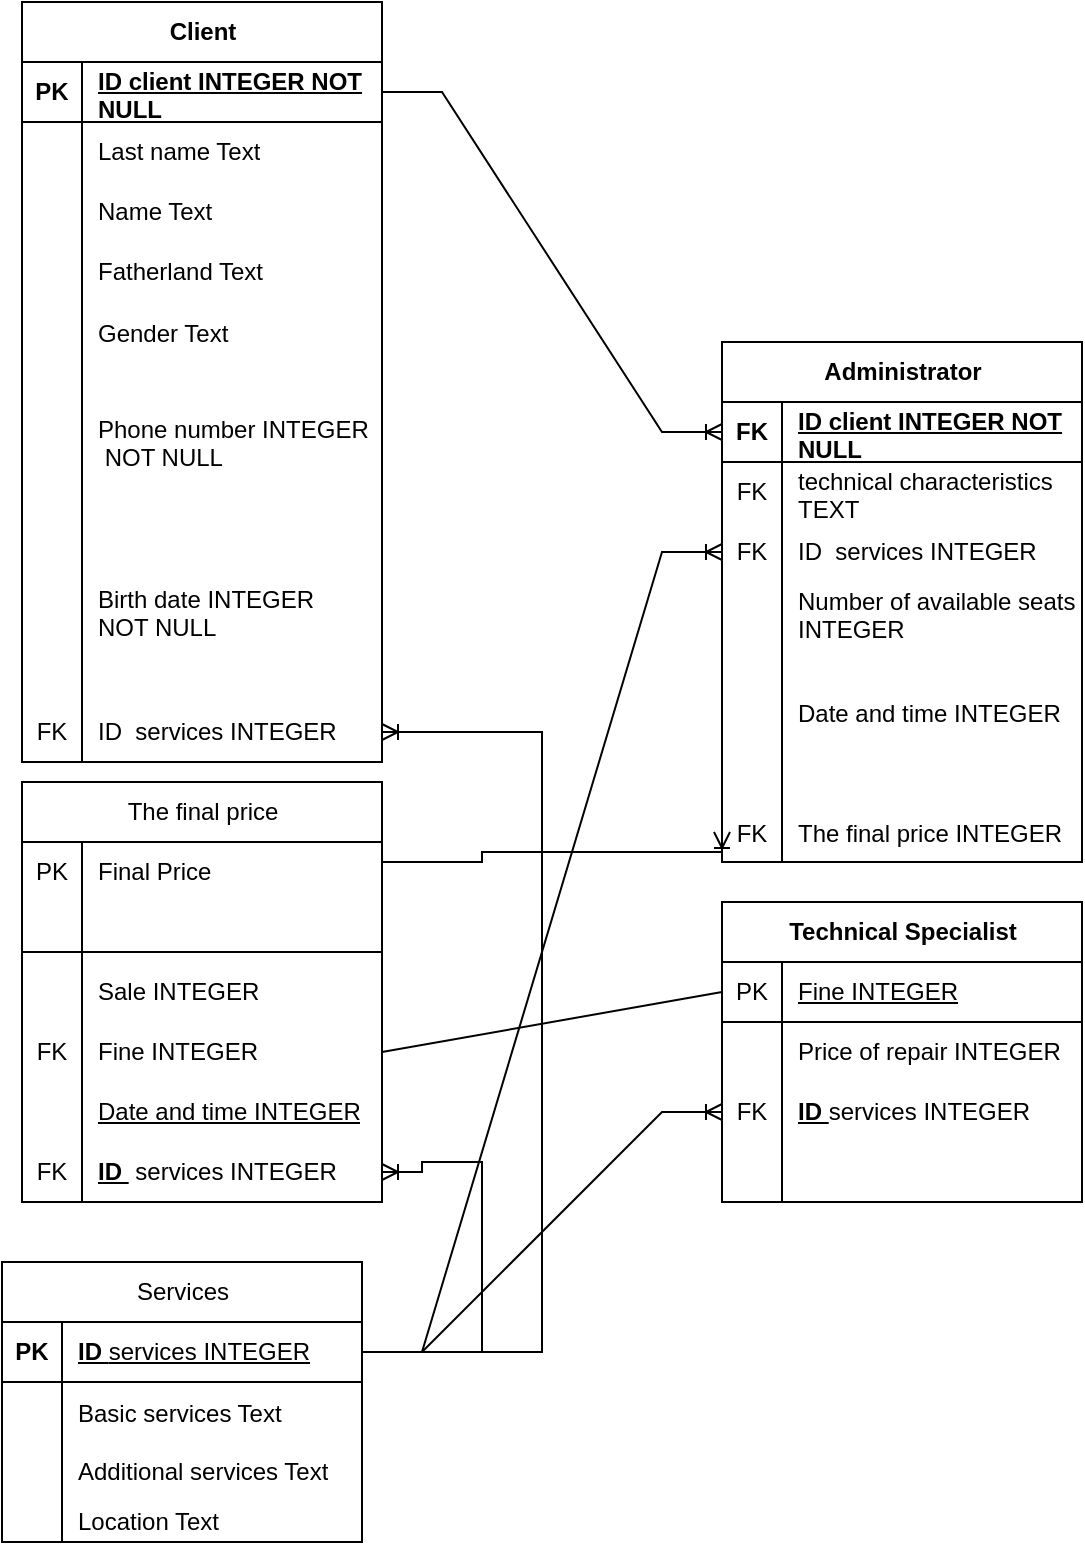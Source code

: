 <mxfile version="24.2.3" type="google">
  <diagram id="C5RBs43oDa-KdzZeNtuy" name="Page-1">
    <mxGraphModel grid="1" page="1" gridSize="10" guides="1" tooltips="1" connect="1" arrows="1" fold="1" pageScale="1" pageWidth="827" pageHeight="1169" math="0" shadow="0">
      <root>
        <mxCell id="WIyWlLk6GJQsqaUBKTNV-0" />
        <mxCell id="WIyWlLk6GJQsqaUBKTNV-1" parent="WIyWlLk6GJQsqaUBKTNV-0" />
        <mxCell id="Mse-F16JF1lKYA1qf_KM-20" value="Сlient" style="shape=table;startSize=30;container=1;collapsible=1;childLayout=tableLayout;fixedRows=1;rowLines=0;fontStyle=1;align=center;resizeLast=1;html=1;" vertex="1" parent="WIyWlLk6GJQsqaUBKTNV-1">
          <mxGeometry x="260" y="110" width="180" height="380" as="geometry" />
        </mxCell>
        <mxCell id="Mse-F16JF1lKYA1qf_KM-21" value="" style="shape=tableRow;horizontal=0;startSize=0;swimlaneHead=0;swimlaneBody=0;fillColor=none;collapsible=0;dropTarget=0;points=[[0,0.5],[1,0.5]];portConstraint=eastwest;top=0;left=0;right=0;bottom=1;" vertex="1" parent="Mse-F16JF1lKYA1qf_KM-20">
          <mxGeometry y="30" width="180" height="30" as="geometry" />
        </mxCell>
        <mxCell id="Mse-F16JF1lKYA1qf_KM-22" value="PK" style="shape=partialRectangle;connectable=0;fillColor=none;top=0;left=0;bottom=0;right=0;fontStyle=1;overflow=hidden;whiteSpace=wrap;html=1;" vertex="1" parent="Mse-F16JF1lKYA1qf_KM-21">
          <mxGeometry width="30" height="30" as="geometry">
            <mxRectangle width="30" height="30" as="alternateBounds" />
          </mxGeometry>
        </mxCell>
        <mxCell id="Mse-F16JF1lKYA1qf_KM-23" value="ID&amp;nbsp;client INTEGER NOT NULL" style="shape=partialRectangle;connectable=0;fillColor=none;top=0;left=0;bottom=0;right=0;align=left;spacingLeft=6;fontStyle=5;overflow=hidden;whiteSpace=wrap;html=1;" vertex="1" parent="Mse-F16JF1lKYA1qf_KM-21">
          <mxGeometry x="30" width="150" height="30" as="geometry">
            <mxRectangle width="150" height="30" as="alternateBounds" />
          </mxGeometry>
        </mxCell>
        <mxCell id="Mse-F16JF1lKYA1qf_KM-24" value="" style="shape=tableRow;horizontal=0;startSize=0;swimlaneHead=0;swimlaneBody=0;fillColor=none;collapsible=0;dropTarget=0;points=[[0,0.5],[1,0.5]];portConstraint=eastwest;top=0;left=0;right=0;bottom=0;" vertex="1" parent="Mse-F16JF1lKYA1qf_KM-20">
          <mxGeometry y="60" width="180" height="30" as="geometry" />
        </mxCell>
        <mxCell id="Mse-F16JF1lKYA1qf_KM-25" value="" style="shape=partialRectangle;connectable=0;fillColor=none;top=0;left=0;bottom=0;right=0;editable=1;overflow=hidden;whiteSpace=wrap;html=1;" vertex="1" parent="Mse-F16JF1lKYA1qf_KM-24">
          <mxGeometry width="30" height="30" as="geometry">
            <mxRectangle width="30" height="30" as="alternateBounds" />
          </mxGeometry>
        </mxCell>
        <mxCell id="Mse-F16JF1lKYA1qf_KM-26" value="Last name Text" style="shape=partialRectangle;connectable=0;fillColor=none;top=0;left=0;bottom=0;right=0;align=left;spacingLeft=6;overflow=hidden;whiteSpace=wrap;html=1;" vertex="1" parent="Mse-F16JF1lKYA1qf_KM-24">
          <mxGeometry x="30" width="150" height="30" as="geometry">
            <mxRectangle width="150" height="30" as="alternateBounds" />
          </mxGeometry>
        </mxCell>
        <mxCell id="Mse-F16JF1lKYA1qf_KM-27" value="" style="shape=tableRow;horizontal=0;startSize=0;swimlaneHead=0;swimlaneBody=0;fillColor=none;collapsible=0;dropTarget=0;points=[[0,0.5],[1,0.5]];portConstraint=eastwest;top=0;left=0;right=0;bottom=0;" vertex="1" parent="Mse-F16JF1lKYA1qf_KM-20">
          <mxGeometry y="90" width="180" height="30" as="geometry" />
        </mxCell>
        <mxCell id="Mse-F16JF1lKYA1qf_KM-28" value="" style="shape=partialRectangle;connectable=0;fillColor=none;top=0;left=0;bottom=0;right=0;editable=1;overflow=hidden;whiteSpace=wrap;html=1;" vertex="1" parent="Mse-F16JF1lKYA1qf_KM-27">
          <mxGeometry width="30" height="30" as="geometry">
            <mxRectangle width="30" height="30" as="alternateBounds" />
          </mxGeometry>
        </mxCell>
        <mxCell id="Mse-F16JF1lKYA1qf_KM-29" value="Name Text" style="shape=partialRectangle;connectable=0;fillColor=none;top=0;left=0;bottom=0;right=0;align=left;spacingLeft=6;overflow=hidden;whiteSpace=wrap;html=1;" vertex="1" parent="Mse-F16JF1lKYA1qf_KM-27">
          <mxGeometry x="30" width="150" height="30" as="geometry">
            <mxRectangle width="150" height="30" as="alternateBounds" />
          </mxGeometry>
        </mxCell>
        <mxCell id="Mse-F16JF1lKYA1qf_KM-30" value="" style="shape=tableRow;horizontal=0;startSize=0;swimlaneHead=0;swimlaneBody=0;fillColor=none;collapsible=0;dropTarget=0;points=[[0,0.5],[1,0.5]];portConstraint=eastwest;top=0;left=0;right=0;bottom=0;" vertex="1" parent="Mse-F16JF1lKYA1qf_KM-20">
          <mxGeometry y="120" width="180" height="30" as="geometry" />
        </mxCell>
        <mxCell id="Mse-F16JF1lKYA1qf_KM-31" value="" style="shape=partialRectangle;connectable=0;fillColor=none;top=0;left=0;bottom=0;right=0;editable=1;overflow=hidden;whiteSpace=wrap;html=1;" vertex="1" parent="Mse-F16JF1lKYA1qf_KM-30">
          <mxGeometry width="30" height="30" as="geometry">
            <mxRectangle width="30" height="30" as="alternateBounds" />
          </mxGeometry>
        </mxCell>
        <mxCell id="Mse-F16JF1lKYA1qf_KM-32" value="Fatherland Text" style="shape=partialRectangle;connectable=0;fillColor=none;top=0;left=0;bottom=0;right=0;align=left;spacingLeft=6;overflow=hidden;whiteSpace=wrap;html=1;" vertex="1" parent="Mse-F16JF1lKYA1qf_KM-30">
          <mxGeometry x="30" width="150" height="30" as="geometry">
            <mxRectangle width="150" height="30" as="alternateBounds" />
          </mxGeometry>
        </mxCell>
        <mxCell id="Mse-F16JF1lKYA1qf_KM-33" value="" style="shape=tableRow;horizontal=0;startSize=0;swimlaneHead=0;swimlaneBody=0;fillColor=none;collapsible=0;dropTarget=0;points=[[0,0.5],[1,0.5]];portConstraint=eastwest;top=0;left=0;right=0;bottom=0;" vertex="1" parent="Mse-F16JF1lKYA1qf_KM-20">
          <mxGeometry y="150" width="180" height="30" as="geometry" />
        </mxCell>
        <mxCell id="Mse-F16JF1lKYA1qf_KM-34" value="" style="shape=partialRectangle;connectable=0;fillColor=none;top=0;left=0;bottom=0;right=0;editable=1;overflow=hidden;" vertex="1" parent="Mse-F16JF1lKYA1qf_KM-33">
          <mxGeometry width="30" height="30" as="geometry">
            <mxRectangle width="30" height="30" as="alternateBounds" />
          </mxGeometry>
        </mxCell>
        <mxCell id="Mse-F16JF1lKYA1qf_KM-35" value="Gender Text" style="shape=partialRectangle;connectable=0;fillColor=none;top=0;left=0;bottom=0;right=0;align=left;spacingLeft=6;overflow=hidden;" vertex="1" parent="Mse-F16JF1lKYA1qf_KM-33">
          <mxGeometry x="30" width="150" height="30" as="geometry">
            <mxRectangle width="150" height="30" as="alternateBounds" />
          </mxGeometry>
        </mxCell>
        <mxCell id="Mse-F16JF1lKYA1qf_KM-36" value="" style="shape=tableRow;horizontal=0;startSize=0;swimlaneHead=0;swimlaneBody=0;fillColor=none;collapsible=0;dropTarget=0;points=[[0,0.5],[1,0.5]];portConstraint=eastwest;top=0;left=0;right=0;bottom=0;" vertex="1" parent="Mse-F16JF1lKYA1qf_KM-20">
          <mxGeometry y="180" width="180" height="80" as="geometry" />
        </mxCell>
        <mxCell id="Mse-F16JF1lKYA1qf_KM-37" value="" style="shape=partialRectangle;connectable=0;fillColor=none;top=0;left=0;bottom=0;right=0;editable=1;overflow=hidden;" vertex="1" parent="Mse-F16JF1lKYA1qf_KM-36">
          <mxGeometry width="30" height="80" as="geometry">
            <mxRectangle width="30" height="80" as="alternateBounds" />
          </mxGeometry>
        </mxCell>
        <mxCell id="Mse-F16JF1lKYA1qf_KM-38" value="Phone number INTEGER&#xa; NOT NULL" style="shape=partialRectangle;connectable=0;fillColor=none;top=0;left=0;bottom=0;right=0;align=left;spacingLeft=6;overflow=hidden;" vertex="1" parent="Mse-F16JF1lKYA1qf_KM-36">
          <mxGeometry x="30" width="150" height="80" as="geometry">
            <mxRectangle width="150" height="80" as="alternateBounds" />
          </mxGeometry>
        </mxCell>
        <mxCell id="Mse-F16JF1lKYA1qf_KM-39" value="" style="shape=tableRow;horizontal=0;startSize=0;swimlaneHead=0;swimlaneBody=0;fillColor=none;collapsible=0;dropTarget=0;points=[[0,0.5],[1,0.5]];portConstraint=eastwest;top=0;left=0;right=0;bottom=0;" vertex="1" parent="Mse-F16JF1lKYA1qf_KM-20">
          <mxGeometry y="260" width="180" height="90" as="geometry" />
        </mxCell>
        <mxCell id="Mse-F16JF1lKYA1qf_KM-40" value="" style="shape=partialRectangle;connectable=0;fillColor=none;top=0;left=0;bottom=0;right=0;editable=1;overflow=hidden;" vertex="1" parent="Mse-F16JF1lKYA1qf_KM-39">
          <mxGeometry width="30" height="90" as="geometry">
            <mxRectangle width="30" height="90" as="alternateBounds" />
          </mxGeometry>
        </mxCell>
        <mxCell id="Mse-F16JF1lKYA1qf_KM-41" value="Birth date INTEGER &#xa;NOT NULL" style="shape=partialRectangle;connectable=0;fillColor=none;top=0;left=0;bottom=0;right=0;align=left;spacingLeft=6;overflow=hidden;" vertex="1" parent="Mse-F16JF1lKYA1qf_KM-39">
          <mxGeometry x="30" width="150" height="90" as="geometry">
            <mxRectangle width="150" height="90" as="alternateBounds" />
          </mxGeometry>
        </mxCell>
        <mxCell id="Mse-F16JF1lKYA1qf_KM-112" value="" style="shape=tableRow;horizontal=0;startSize=0;swimlaneHead=0;swimlaneBody=0;fillColor=none;collapsible=0;dropTarget=0;points=[[0,0.5],[1,0.5]];portConstraint=eastwest;top=0;left=0;right=0;bottom=0;" vertex="1" parent="Mse-F16JF1lKYA1qf_KM-20">
          <mxGeometry y="350" width="180" height="30" as="geometry" />
        </mxCell>
        <mxCell id="Mse-F16JF1lKYA1qf_KM-113" value="FK" style="shape=partialRectangle;connectable=0;fillColor=none;top=0;left=0;bottom=0;right=0;fontStyle=0;overflow=hidden;whiteSpace=wrap;html=1;" vertex="1" parent="Mse-F16JF1lKYA1qf_KM-112">
          <mxGeometry width="30" height="30" as="geometry">
            <mxRectangle width="30" height="30" as="alternateBounds" />
          </mxGeometry>
        </mxCell>
        <mxCell id="Mse-F16JF1lKYA1qf_KM-114" value="ID&amp;nbsp; services INTEGER" style="shape=partialRectangle;connectable=0;fillColor=none;top=0;left=0;bottom=0;right=0;align=left;spacingLeft=6;fontStyle=0;overflow=hidden;whiteSpace=wrap;html=1;" vertex="1" parent="Mse-F16JF1lKYA1qf_KM-112">
          <mxGeometry x="30" width="150" height="30" as="geometry">
            <mxRectangle width="150" height="30" as="alternateBounds" />
          </mxGeometry>
        </mxCell>
        <mxCell id="Mse-F16JF1lKYA1qf_KM-42" value="Administrator" style="shape=table;startSize=30;container=1;collapsible=1;childLayout=tableLayout;fixedRows=1;rowLines=0;fontStyle=1;align=center;resizeLast=1;html=1;" vertex="1" parent="WIyWlLk6GJQsqaUBKTNV-1">
          <mxGeometry x="610" y="280" width="180" height="260" as="geometry" />
        </mxCell>
        <mxCell id="Mse-F16JF1lKYA1qf_KM-43" value="" style="shape=tableRow;horizontal=0;startSize=0;swimlaneHead=0;swimlaneBody=0;fillColor=none;collapsible=0;dropTarget=0;points=[[0,0.5],[1,0.5]];portConstraint=eastwest;top=0;left=0;right=0;bottom=1;" vertex="1" parent="Mse-F16JF1lKYA1qf_KM-42">
          <mxGeometry y="30" width="180" height="30" as="geometry" />
        </mxCell>
        <mxCell id="Mse-F16JF1lKYA1qf_KM-44" value="FK" style="shape=partialRectangle;connectable=0;fillColor=none;top=0;left=0;bottom=0;right=0;fontStyle=1;overflow=hidden;whiteSpace=wrap;html=1;" vertex="1" parent="Mse-F16JF1lKYA1qf_KM-43">
          <mxGeometry width="30" height="30" as="geometry">
            <mxRectangle width="30" height="30" as="alternateBounds" />
          </mxGeometry>
        </mxCell>
        <mxCell id="Mse-F16JF1lKYA1qf_KM-45" value="ID&amp;nbsp;client INTEGER NOT NULL" style="shape=partialRectangle;connectable=0;fillColor=none;top=0;left=0;bottom=0;right=0;align=left;spacingLeft=6;fontStyle=5;overflow=hidden;whiteSpace=wrap;html=1;" vertex="1" parent="Mse-F16JF1lKYA1qf_KM-43">
          <mxGeometry x="30" width="150" height="30" as="geometry">
            <mxRectangle width="150" height="30" as="alternateBounds" />
          </mxGeometry>
        </mxCell>
        <mxCell id="Mse-F16JF1lKYA1qf_KM-46" value="" style="shape=tableRow;horizontal=0;startSize=0;swimlaneHead=0;swimlaneBody=0;fillColor=none;collapsible=0;dropTarget=0;points=[[0,0.5],[1,0.5]];portConstraint=eastwest;top=0;left=0;right=0;bottom=0;" vertex="1" parent="Mse-F16JF1lKYA1qf_KM-42">
          <mxGeometry y="60" width="180" height="30" as="geometry" />
        </mxCell>
        <mxCell id="Mse-F16JF1lKYA1qf_KM-47" value="FK" style="shape=partialRectangle;connectable=0;fillColor=none;top=0;left=0;bottom=0;right=0;editable=1;overflow=hidden;whiteSpace=wrap;html=1;" vertex="1" parent="Mse-F16JF1lKYA1qf_KM-46">
          <mxGeometry width="30" height="30" as="geometry">
            <mxRectangle width="30" height="30" as="alternateBounds" />
          </mxGeometry>
        </mxCell>
        <mxCell id="Mse-F16JF1lKYA1qf_KM-48" value="technical characteristics TEXT" style="shape=partialRectangle;connectable=0;fillColor=none;top=0;left=0;bottom=0;right=0;align=left;spacingLeft=6;overflow=hidden;whiteSpace=wrap;html=1;" vertex="1" parent="Mse-F16JF1lKYA1qf_KM-46">
          <mxGeometry x="30" width="150" height="30" as="geometry">
            <mxRectangle width="150" height="30" as="alternateBounds" />
          </mxGeometry>
        </mxCell>
        <mxCell id="Mse-F16JF1lKYA1qf_KM-49" value="" style="shape=tableRow;horizontal=0;startSize=0;swimlaneHead=0;swimlaneBody=0;fillColor=none;collapsible=0;dropTarget=0;points=[[0,0.5],[1,0.5]];portConstraint=eastwest;top=0;left=0;right=0;bottom=0;" vertex="1" parent="Mse-F16JF1lKYA1qf_KM-42">
          <mxGeometry y="90" width="180" height="30" as="geometry" />
        </mxCell>
        <mxCell id="Mse-F16JF1lKYA1qf_KM-50" value="FK" style="shape=partialRectangle;connectable=0;fillColor=none;top=0;left=0;bottom=0;right=0;editable=1;overflow=hidden;whiteSpace=wrap;html=1;" vertex="1" parent="Mse-F16JF1lKYA1qf_KM-49">
          <mxGeometry width="30" height="30" as="geometry">
            <mxRectangle width="30" height="30" as="alternateBounds" />
          </mxGeometry>
        </mxCell>
        <mxCell id="Mse-F16JF1lKYA1qf_KM-51" value="ID&amp;nbsp; services INTEGER" style="shape=partialRectangle;connectable=0;fillColor=none;top=0;left=0;bottom=0;right=0;align=left;spacingLeft=6;overflow=hidden;whiteSpace=wrap;html=1;" vertex="1" parent="Mse-F16JF1lKYA1qf_KM-49">
          <mxGeometry x="30" width="150" height="30" as="geometry">
            <mxRectangle width="150" height="30" as="alternateBounds" />
          </mxGeometry>
        </mxCell>
        <mxCell id="Mse-F16JF1lKYA1qf_KM-52" value="" style="shape=tableRow;horizontal=0;startSize=0;swimlaneHead=0;swimlaneBody=0;fillColor=none;collapsible=0;dropTarget=0;points=[[0,0.5],[1,0.5]];portConstraint=eastwest;top=0;left=0;right=0;bottom=0;" vertex="1" parent="Mse-F16JF1lKYA1qf_KM-42">
          <mxGeometry y="120" width="180" height="30" as="geometry" />
        </mxCell>
        <mxCell id="Mse-F16JF1lKYA1qf_KM-53" value="" style="shape=partialRectangle;connectable=0;fillColor=none;top=0;left=0;bottom=0;right=0;editable=1;overflow=hidden;whiteSpace=wrap;html=1;" vertex="1" parent="Mse-F16JF1lKYA1qf_KM-52">
          <mxGeometry width="30" height="30" as="geometry">
            <mxRectangle width="30" height="30" as="alternateBounds" />
          </mxGeometry>
        </mxCell>
        <mxCell id="Mse-F16JF1lKYA1qf_KM-54" value="Number of available seats INTEGER" style="shape=partialRectangle;connectable=0;fillColor=none;top=0;left=0;bottom=0;right=0;align=left;spacingLeft=6;overflow=hidden;whiteSpace=wrap;html=1;" vertex="1" parent="Mse-F16JF1lKYA1qf_KM-52">
          <mxGeometry x="30" width="150" height="30" as="geometry">
            <mxRectangle width="150" height="30" as="alternateBounds" />
          </mxGeometry>
        </mxCell>
        <mxCell id="Mse-F16JF1lKYA1qf_KM-109" value="" style="shape=tableRow;horizontal=0;startSize=0;swimlaneHead=0;swimlaneBody=0;fillColor=none;collapsible=0;dropTarget=0;points=[[0,0.5],[1,0.5]];portConstraint=eastwest;top=0;left=0;right=0;bottom=0;" vertex="1" parent="Mse-F16JF1lKYA1qf_KM-42">
          <mxGeometry y="150" width="180" height="20" as="geometry" />
        </mxCell>
        <mxCell id="Mse-F16JF1lKYA1qf_KM-110" value="" style="shape=partialRectangle;connectable=0;fillColor=none;top=0;left=0;bottom=0;right=0;editable=1;overflow=hidden;" vertex="1" parent="Mse-F16JF1lKYA1qf_KM-109">
          <mxGeometry width="30" height="20" as="geometry">
            <mxRectangle width="30" height="20" as="alternateBounds" />
          </mxGeometry>
        </mxCell>
        <mxCell id="Mse-F16JF1lKYA1qf_KM-111" value="" style="shape=partialRectangle;connectable=0;fillColor=none;top=0;left=0;bottom=0;right=0;align=left;spacingLeft=6;overflow=hidden;" vertex="1" parent="Mse-F16JF1lKYA1qf_KM-109">
          <mxGeometry x="30" width="150" height="20" as="geometry">
            <mxRectangle width="150" height="20" as="alternateBounds" />
          </mxGeometry>
        </mxCell>
        <mxCell id="Mse-F16JF1lKYA1qf_KM-56" value="" style="shape=tableRow;horizontal=0;startSize=0;swimlaneHead=0;swimlaneBody=0;fillColor=none;collapsible=0;dropTarget=0;points=[[0,0.5],[1,0.5]];portConstraint=eastwest;top=0;left=0;right=0;bottom=0;" vertex="1" parent="Mse-F16JF1lKYA1qf_KM-42">
          <mxGeometry y="170" width="180" height="30" as="geometry" />
        </mxCell>
        <mxCell id="Mse-F16JF1lKYA1qf_KM-57" value="" style="shape=partialRectangle;connectable=0;fillColor=none;top=0;left=0;bottom=0;right=0;editable=1;overflow=hidden;" vertex="1" parent="Mse-F16JF1lKYA1qf_KM-56">
          <mxGeometry width="30" height="30" as="geometry">
            <mxRectangle width="30" height="30" as="alternateBounds" />
          </mxGeometry>
        </mxCell>
        <mxCell id="Mse-F16JF1lKYA1qf_KM-58" value="Date and time INTEGER" style="shape=partialRectangle;connectable=0;fillColor=none;top=0;left=0;bottom=0;right=0;align=left;spacingLeft=6;overflow=hidden;" vertex="1" parent="Mse-F16JF1lKYA1qf_KM-56">
          <mxGeometry x="30" width="150" height="30" as="geometry">
            <mxRectangle width="150" height="30" as="alternateBounds" />
          </mxGeometry>
        </mxCell>
        <mxCell id="Mse-F16JF1lKYA1qf_KM-115" value="" style="shape=tableRow;horizontal=0;startSize=0;swimlaneHead=0;swimlaneBody=0;fillColor=none;collapsible=0;dropTarget=0;points=[[0,0.5],[1,0.5]];portConstraint=eastwest;top=0;left=0;right=0;bottom=0;" vertex="1" parent="Mse-F16JF1lKYA1qf_KM-42">
          <mxGeometry y="200" width="180" height="30" as="geometry" />
        </mxCell>
        <mxCell id="Mse-F16JF1lKYA1qf_KM-116" value="" style="shape=partialRectangle;connectable=0;fillColor=none;top=0;left=0;bottom=0;right=0;fontStyle=0;overflow=hidden;whiteSpace=wrap;html=1;" vertex="1" parent="Mse-F16JF1lKYA1qf_KM-115">
          <mxGeometry width="30" height="30" as="geometry">
            <mxRectangle width="30" height="30" as="alternateBounds" />
          </mxGeometry>
        </mxCell>
        <mxCell id="Mse-F16JF1lKYA1qf_KM-117" value="" style="shape=partialRectangle;connectable=0;fillColor=none;top=0;left=0;bottom=0;right=0;align=left;spacingLeft=6;fontStyle=0;overflow=hidden;whiteSpace=wrap;html=1;" vertex="1" parent="Mse-F16JF1lKYA1qf_KM-115">
          <mxGeometry x="30" width="150" height="30" as="geometry">
            <mxRectangle width="150" height="30" as="alternateBounds" />
          </mxGeometry>
        </mxCell>
        <mxCell id="Mse-F16JF1lKYA1qf_KM-59" value="" style="shape=tableRow;horizontal=0;startSize=0;swimlaneHead=0;swimlaneBody=0;fillColor=none;collapsible=0;dropTarget=0;points=[[0,0.5],[1,0.5]];portConstraint=eastwest;top=0;left=0;right=0;bottom=0;" vertex="1" parent="Mse-F16JF1lKYA1qf_KM-42">
          <mxGeometry y="230" width="180" height="30" as="geometry" />
        </mxCell>
        <mxCell id="Mse-F16JF1lKYA1qf_KM-60" value="FK" style="shape=partialRectangle;connectable=0;fillColor=none;top=0;left=0;bottom=0;right=0;editable=1;overflow=hidden;" vertex="1" parent="Mse-F16JF1lKYA1qf_KM-59">
          <mxGeometry width="30" height="30" as="geometry">
            <mxRectangle width="30" height="30" as="alternateBounds" />
          </mxGeometry>
        </mxCell>
        <mxCell id="Mse-F16JF1lKYA1qf_KM-61" value="The final price INTEGER" style="shape=partialRectangle;connectable=0;fillColor=none;top=0;left=0;bottom=0;right=0;align=left;spacingLeft=6;overflow=hidden;" vertex="1" parent="Mse-F16JF1lKYA1qf_KM-59">
          <mxGeometry x="30" width="150" height="30" as="geometry">
            <mxRectangle width="150" height="30" as="alternateBounds" />
          </mxGeometry>
        </mxCell>
        <mxCell id="Mse-F16JF1lKYA1qf_KM-62" value="&lt;span style=&quot;font-weight: 400; text-align: left;&quot;&gt;The final price&lt;/span&gt;" style="shape=table;startSize=30;container=1;collapsible=1;childLayout=tableLayout;fixedRows=1;rowLines=0;fontStyle=1;align=center;resizeLast=1;html=1;" vertex="1" parent="WIyWlLk6GJQsqaUBKTNV-1">
          <mxGeometry x="260" y="500" width="180" height="210" as="geometry" />
        </mxCell>
        <mxCell id="Mse-F16JF1lKYA1qf_KM-132" value="" style="shape=tableRow;horizontal=0;startSize=0;swimlaneHead=0;swimlaneBody=0;fillColor=none;collapsible=0;dropTarget=0;points=[[0,0.5],[1,0.5]];portConstraint=eastwest;top=0;left=0;right=0;bottom=0;" vertex="1" parent="Mse-F16JF1lKYA1qf_KM-62">
          <mxGeometry y="30" width="180" height="30" as="geometry" />
        </mxCell>
        <mxCell id="Mse-F16JF1lKYA1qf_KM-133" value="PK" style="shape=partialRectangle;connectable=0;fillColor=none;top=0;left=0;bottom=0;right=0;fontStyle=0;overflow=hidden;whiteSpace=wrap;html=1;" vertex="1" parent="Mse-F16JF1lKYA1qf_KM-132">
          <mxGeometry width="30" height="30" as="geometry">
            <mxRectangle width="30" height="30" as="alternateBounds" />
          </mxGeometry>
        </mxCell>
        <mxCell id="Mse-F16JF1lKYA1qf_KM-134" value="Final Price" style="shape=partialRectangle;connectable=0;fillColor=none;top=0;left=0;bottom=0;right=0;align=left;spacingLeft=6;fontStyle=0;overflow=hidden;whiteSpace=wrap;html=1;" vertex="1" parent="Mse-F16JF1lKYA1qf_KM-132">
          <mxGeometry x="30" width="150" height="30" as="geometry">
            <mxRectangle width="150" height="30" as="alternateBounds" />
          </mxGeometry>
        </mxCell>
        <mxCell id="Mse-F16JF1lKYA1qf_KM-120" value="" style="shape=tableRow;horizontal=0;startSize=0;swimlaneHead=0;swimlaneBody=0;fillColor=none;collapsible=0;dropTarget=0;points=[[0,0.5],[1,0.5]];portConstraint=eastwest;top=0;left=0;right=0;bottom=0;" vertex="1" parent="Mse-F16JF1lKYA1qf_KM-62">
          <mxGeometry y="60" width="180" height="30" as="geometry" />
        </mxCell>
        <mxCell id="Mse-F16JF1lKYA1qf_KM-121" value="" style="shape=partialRectangle;connectable=0;fillColor=none;top=0;left=0;bottom=0;right=0;fontStyle=0;overflow=hidden;whiteSpace=wrap;html=1;" vertex="1" parent="Mse-F16JF1lKYA1qf_KM-120">
          <mxGeometry width="30" height="30" as="geometry">
            <mxRectangle width="30" height="30" as="alternateBounds" />
          </mxGeometry>
        </mxCell>
        <mxCell id="Mse-F16JF1lKYA1qf_KM-122" value="" style="shape=partialRectangle;connectable=0;fillColor=none;top=0;left=0;bottom=0;right=0;align=left;spacingLeft=6;fontStyle=0;overflow=hidden;whiteSpace=wrap;html=1;" vertex="1" parent="Mse-F16JF1lKYA1qf_KM-120">
          <mxGeometry x="30" width="150" height="30" as="geometry">
            <mxRectangle width="150" height="30" as="alternateBounds" />
          </mxGeometry>
        </mxCell>
        <mxCell id="Mse-F16JF1lKYA1qf_KM-66" value="" style="shape=tableRow;horizontal=0;startSize=0;swimlaneHead=0;swimlaneBody=0;fillColor=none;collapsible=0;dropTarget=0;points=[[0,0.5],[1,0.5]];portConstraint=eastwest;top=0;left=0;right=0;bottom=0;" vertex="1" parent="Mse-F16JF1lKYA1qf_KM-62">
          <mxGeometry y="90" width="180" height="30" as="geometry" />
        </mxCell>
        <mxCell id="Mse-F16JF1lKYA1qf_KM-67" value="" style="shape=partialRectangle;connectable=0;fillColor=none;top=0;left=0;bottom=0;right=0;editable=1;overflow=hidden;whiteSpace=wrap;html=1;" vertex="1" parent="Mse-F16JF1lKYA1qf_KM-66">
          <mxGeometry width="30" height="30" as="geometry">
            <mxRectangle width="30" height="30" as="alternateBounds" />
          </mxGeometry>
        </mxCell>
        <mxCell id="Mse-F16JF1lKYA1qf_KM-68" value="Sale INTEGER" style="shape=partialRectangle;connectable=0;fillColor=none;top=0;left=0;bottom=0;right=0;align=left;spacingLeft=6;overflow=hidden;whiteSpace=wrap;html=1;" vertex="1" parent="Mse-F16JF1lKYA1qf_KM-66">
          <mxGeometry x="30" width="150" height="30" as="geometry">
            <mxRectangle width="150" height="30" as="alternateBounds" />
          </mxGeometry>
        </mxCell>
        <mxCell id="Mse-F16JF1lKYA1qf_KM-69" value="" style="shape=tableRow;horizontal=0;startSize=0;swimlaneHead=0;swimlaneBody=0;fillColor=none;collapsible=0;dropTarget=0;points=[[0,0.5],[1,0.5]];portConstraint=eastwest;top=0;left=0;right=0;bottom=0;" vertex="1" parent="Mse-F16JF1lKYA1qf_KM-62">
          <mxGeometry y="120" width="180" height="30" as="geometry" />
        </mxCell>
        <mxCell id="Mse-F16JF1lKYA1qf_KM-70" value="FK" style="shape=partialRectangle;connectable=0;fillColor=none;top=0;left=0;bottom=0;right=0;editable=1;overflow=hidden;whiteSpace=wrap;html=1;" vertex="1" parent="Mse-F16JF1lKYA1qf_KM-69">
          <mxGeometry width="30" height="30" as="geometry">
            <mxRectangle width="30" height="30" as="alternateBounds" />
          </mxGeometry>
        </mxCell>
        <mxCell id="Mse-F16JF1lKYA1qf_KM-71" value="Fine INTEGER" style="shape=partialRectangle;connectable=0;fillColor=none;top=0;left=0;bottom=0;right=0;align=left;spacingLeft=6;overflow=hidden;whiteSpace=wrap;html=1;" vertex="1" parent="Mse-F16JF1lKYA1qf_KM-69">
          <mxGeometry x="30" width="150" height="30" as="geometry">
            <mxRectangle width="150" height="30" as="alternateBounds" />
          </mxGeometry>
        </mxCell>
        <mxCell id="Mse-F16JF1lKYA1qf_KM-72" value="" style="shape=tableRow;horizontal=0;startSize=0;swimlaneHead=0;swimlaneBody=0;fillColor=none;collapsible=0;dropTarget=0;points=[[0,0.5],[1,0.5]];portConstraint=eastwest;top=0;left=0;right=0;bottom=0;" vertex="1" parent="Mse-F16JF1lKYA1qf_KM-62">
          <mxGeometry y="150" width="180" height="30" as="geometry" />
        </mxCell>
        <mxCell id="Mse-F16JF1lKYA1qf_KM-73" value="" style="shape=partialRectangle;connectable=0;fillColor=none;top=0;left=0;bottom=0;right=0;editable=1;overflow=hidden;whiteSpace=wrap;html=1;" vertex="1" parent="Mse-F16JF1lKYA1qf_KM-72">
          <mxGeometry width="30" height="30" as="geometry">
            <mxRectangle width="30" height="30" as="alternateBounds" />
          </mxGeometry>
        </mxCell>
        <mxCell id="Mse-F16JF1lKYA1qf_KM-74" value="&lt;span style=&quot;text-wrap: nowrap; text-decoration-line: underline;&quot;&gt;Date and time INTEGER&lt;/span&gt;" style="shape=partialRectangle;connectable=0;fillColor=none;top=0;left=0;bottom=0;right=0;align=left;spacingLeft=6;overflow=hidden;whiteSpace=wrap;html=1;" vertex="1" parent="Mse-F16JF1lKYA1qf_KM-72">
          <mxGeometry x="30" width="150" height="30" as="geometry">
            <mxRectangle width="150" height="30" as="alternateBounds" />
          </mxGeometry>
        </mxCell>
        <mxCell id="RGal8Q7hF6_FXWq4hXMz-5" value="" style="shape=tableRow;horizontal=0;startSize=0;swimlaneHead=0;swimlaneBody=0;fillColor=none;collapsible=0;dropTarget=0;points=[[0,0.5],[1,0.5]];portConstraint=eastwest;top=0;left=0;right=0;bottom=0;" vertex="1" parent="Mse-F16JF1lKYA1qf_KM-62">
          <mxGeometry y="180" width="180" height="30" as="geometry" />
        </mxCell>
        <mxCell id="RGal8Q7hF6_FXWq4hXMz-6" value="FK" style="shape=partialRectangle;connectable=0;fillColor=none;top=0;left=0;bottom=0;right=0;fontStyle=0;overflow=hidden;whiteSpace=wrap;html=1;" vertex="1" parent="RGal8Q7hF6_FXWq4hXMz-5">
          <mxGeometry width="30" height="30" as="geometry">
            <mxRectangle width="30" height="30" as="alternateBounds" />
          </mxGeometry>
        </mxCell>
        <mxCell id="RGal8Q7hF6_FXWq4hXMz-7" value="&lt;span style=&quot;text-decoration-line: underline; font-weight: 700;&quot;&gt;ID&amp;nbsp;&lt;/span&gt;&amp;nbsp;services&amp;nbsp;INTEGER" style="shape=partialRectangle;connectable=0;fillColor=none;top=0;left=0;bottom=0;right=0;align=left;spacingLeft=6;fontStyle=0;overflow=hidden;whiteSpace=wrap;html=1;" vertex="1" parent="RGal8Q7hF6_FXWq4hXMz-5">
          <mxGeometry x="30" width="150" height="30" as="geometry">
            <mxRectangle width="150" height="30" as="alternateBounds" />
          </mxGeometry>
        </mxCell>
        <mxCell id="Mse-F16JF1lKYA1qf_KM-88" value="Technical Specialist" style="shape=table;startSize=30;container=1;collapsible=1;childLayout=tableLayout;fixedRows=1;rowLines=0;fontStyle=1;align=center;resizeLast=1;html=1;" vertex="1" parent="WIyWlLk6GJQsqaUBKTNV-1">
          <mxGeometry x="610" y="560" width="180" height="150" as="geometry" />
        </mxCell>
        <mxCell id="Mse-F16JF1lKYA1qf_KM-89" value="" style="shape=tableRow;horizontal=0;startSize=0;swimlaneHead=0;swimlaneBody=0;fillColor=none;collapsible=0;dropTarget=0;points=[[0,0.5],[1,0.5]];portConstraint=eastwest;top=0;left=0;right=0;bottom=1;" vertex="1" parent="Mse-F16JF1lKYA1qf_KM-88">
          <mxGeometry y="30" width="180" height="30" as="geometry" />
        </mxCell>
        <mxCell id="Mse-F16JF1lKYA1qf_KM-90" value="&lt;span style=&quot;font-weight: 400;&quot;&gt;PK&lt;/span&gt;" style="shape=partialRectangle;connectable=0;fillColor=none;top=0;left=0;bottom=0;right=0;fontStyle=1;overflow=hidden;whiteSpace=wrap;html=1;" vertex="1" parent="Mse-F16JF1lKYA1qf_KM-89">
          <mxGeometry width="30" height="30" as="geometry">
            <mxRectangle width="30" height="30" as="alternateBounds" />
          </mxGeometry>
        </mxCell>
        <mxCell id="Mse-F16JF1lKYA1qf_KM-91" value="&lt;span style=&quot;font-weight: 400;&quot;&gt;Fine INTEGER&lt;/span&gt;" style="shape=partialRectangle;connectable=0;fillColor=none;top=0;left=0;bottom=0;right=0;align=left;spacingLeft=6;fontStyle=5;overflow=hidden;whiteSpace=wrap;html=1;" vertex="1" parent="Mse-F16JF1lKYA1qf_KM-89">
          <mxGeometry x="30" width="150" height="30" as="geometry">
            <mxRectangle width="150" height="30" as="alternateBounds" />
          </mxGeometry>
        </mxCell>
        <mxCell id="Mse-F16JF1lKYA1qf_KM-92" value="" style="shape=tableRow;horizontal=0;startSize=0;swimlaneHead=0;swimlaneBody=0;fillColor=none;collapsible=0;dropTarget=0;points=[[0,0.5],[1,0.5]];portConstraint=eastwest;top=0;left=0;right=0;bottom=0;" vertex="1" parent="Mse-F16JF1lKYA1qf_KM-88">
          <mxGeometry y="60" width="180" height="30" as="geometry" />
        </mxCell>
        <mxCell id="Mse-F16JF1lKYA1qf_KM-93" value="" style="shape=partialRectangle;connectable=0;fillColor=none;top=0;left=0;bottom=0;right=0;editable=1;overflow=hidden;whiteSpace=wrap;html=1;" vertex="1" parent="Mse-F16JF1lKYA1qf_KM-92">
          <mxGeometry width="30" height="30" as="geometry">
            <mxRectangle width="30" height="30" as="alternateBounds" />
          </mxGeometry>
        </mxCell>
        <mxCell id="Mse-F16JF1lKYA1qf_KM-94" value="Price of repair INTEGER" style="shape=partialRectangle;connectable=0;fillColor=none;top=0;left=0;bottom=0;right=0;align=left;spacingLeft=6;overflow=hidden;whiteSpace=wrap;html=1;" vertex="1" parent="Mse-F16JF1lKYA1qf_KM-92">
          <mxGeometry x="30" width="150" height="30" as="geometry">
            <mxRectangle width="150" height="30" as="alternateBounds" />
          </mxGeometry>
        </mxCell>
        <mxCell id="Mse-F16JF1lKYA1qf_KM-95" value="" style="shape=tableRow;horizontal=0;startSize=0;swimlaneHead=0;swimlaneBody=0;fillColor=none;collapsible=0;dropTarget=0;points=[[0,0.5],[1,0.5]];portConstraint=eastwest;top=0;left=0;right=0;bottom=0;" vertex="1" parent="Mse-F16JF1lKYA1qf_KM-88">
          <mxGeometry y="90" width="180" height="30" as="geometry" />
        </mxCell>
        <mxCell id="Mse-F16JF1lKYA1qf_KM-96" value="FK" style="shape=partialRectangle;connectable=0;fillColor=none;top=0;left=0;bottom=0;right=0;editable=1;overflow=hidden;whiteSpace=wrap;html=1;" vertex="1" parent="Mse-F16JF1lKYA1qf_KM-95">
          <mxGeometry width="30" height="30" as="geometry">
            <mxRectangle width="30" height="30" as="alternateBounds" />
          </mxGeometry>
        </mxCell>
        <mxCell id="Mse-F16JF1lKYA1qf_KM-97" value="&lt;span style=&quot;font-weight: 700; text-decoration-line: underline;&quot;&gt;ID&amp;nbsp;&lt;/span&gt;services&amp;nbsp;INTEGER" style="shape=partialRectangle;connectable=0;fillColor=none;top=0;left=0;bottom=0;right=0;align=left;spacingLeft=6;overflow=hidden;whiteSpace=wrap;html=1;" vertex="1" parent="Mse-F16JF1lKYA1qf_KM-95">
          <mxGeometry x="30" width="150" height="30" as="geometry">
            <mxRectangle width="150" height="30" as="alternateBounds" />
          </mxGeometry>
        </mxCell>
        <mxCell id="Mse-F16JF1lKYA1qf_KM-98" value="" style="shape=tableRow;horizontal=0;startSize=0;swimlaneHead=0;swimlaneBody=0;fillColor=none;collapsible=0;dropTarget=0;points=[[0,0.5],[1,0.5]];portConstraint=eastwest;top=0;left=0;right=0;bottom=0;" vertex="1" parent="Mse-F16JF1lKYA1qf_KM-88">
          <mxGeometry y="120" width="180" height="30" as="geometry" />
        </mxCell>
        <mxCell id="Mse-F16JF1lKYA1qf_KM-99" value="" style="shape=partialRectangle;connectable=0;fillColor=none;top=0;left=0;bottom=0;right=0;editable=1;overflow=hidden;whiteSpace=wrap;html=1;" vertex="1" parent="Mse-F16JF1lKYA1qf_KM-98">
          <mxGeometry width="30" height="30" as="geometry">
            <mxRectangle width="30" height="30" as="alternateBounds" />
          </mxGeometry>
        </mxCell>
        <mxCell id="Mse-F16JF1lKYA1qf_KM-100" value="" style="shape=partialRectangle;connectable=0;fillColor=none;top=0;left=0;bottom=0;right=0;align=left;spacingLeft=6;overflow=hidden;whiteSpace=wrap;html=1;" vertex="1" parent="Mse-F16JF1lKYA1qf_KM-98">
          <mxGeometry x="30" width="150" height="30" as="geometry">
            <mxRectangle width="150" height="30" as="alternateBounds" />
          </mxGeometry>
        </mxCell>
        <mxCell id="Mse-F16JF1lKYA1qf_KM-102" value="" style="edgeStyle=entityRelationEdgeStyle;fontSize=12;html=1;endArrow=ERoneToMany;rounded=0;entryX=0;entryY=0.5;entryDx=0;entryDy=0;exitX=1;exitY=0.5;exitDx=0;exitDy=0;" edge="1" parent="WIyWlLk6GJQsqaUBKTNV-1" source="Mse-F16JF1lKYA1qf_KM-76" target="Mse-F16JF1lKYA1qf_KM-49">
          <mxGeometry width="100" height="100" relative="1" as="geometry">
            <mxPoint x="540" y="700" as="sourcePoint" />
            <mxPoint x="520" y="542.5" as="targetPoint" />
            <Array as="points">
              <mxPoint x="440" y="657.5" />
              <mxPoint x="450" y="667.5" />
              <mxPoint x="510" y="667.5" />
            </Array>
          </mxGeometry>
        </mxCell>
        <mxCell id="Mse-F16JF1lKYA1qf_KM-103" value="" style="edgeStyle=entityRelationEdgeStyle;fontSize=12;html=1;endArrow=ERoneToMany;rounded=0;entryX=0;entryY=0.5;entryDx=0;entryDy=0;exitX=1;exitY=0.5;exitDx=0;exitDy=0;" edge="1" parent="WIyWlLk6GJQsqaUBKTNV-1" source="Mse-F16JF1lKYA1qf_KM-21" target="Mse-F16JF1lKYA1qf_KM-43">
          <mxGeometry width="100" height="100" relative="1" as="geometry">
            <mxPoint x="452" y="701" as="sourcePoint" />
            <mxPoint x="620" y="395" as="targetPoint" />
            <Array as="points">
              <mxPoint x="450" y="667.5" />
              <mxPoint x="460" y="677.5" />
              <mxPoint x="520" y="677.5" />
            </Array>
          </mxGeometry>
        </mxCell>
        <mxCell id="Mse-F16JF1lKYA1qf_KM-75" value="&lt;span style=&quot;font-weight: 400; text-align: left; text-wrap: wrap;&quot;&gt;Services&lt;/span&gt;" style="shape=table;startSize=30;container=1;collapsible=1;childLayout=tableLayout;fixedRows=1;rowLines=0;fontStyle=1;align=center;resizeLast=1;html=1;" vertex="1" parent="WIyWlLk6GJQsqaUBKTNV-1">
          <mxGeometry x="250" y="740" width="180" height="140" as="geometry" />
        </mxCell>
        <mxCell id="Mse-F16JF1lKYA1qf_KM-76" value="" style="shape=tableRow;horizontal=0;startSize=0;swimlaneHead=0;swimlaneBody=0;fillColor=none;collapsible=0;dropTarget=0;points=[[0,0.5],[1,0.5]];portConstraint=eastwest;top=0;left=0;right=0;bottom=1;" vertex="1" parent="Mse-F16JF1lKYA1qf_KM-75">
          <mxGeometry y="30" width="180" height="30" as="geometry" />
        </mxCell>
        <mxCell id="Mse-F16JF1lKYA1qf_KM-77" value="PK" style="shape=partialRectangle;connectable=0;fillColor=none;top=0;left=0;bottom=0;right=0;fontStyle=1;overflow=hidden;whiteSpace=wrap;html=1;" vertex="1" parent="Mse-F16JF1lKYA1qf_KM-76">
          <mxGeometry width="30" height="30" as="geometry">
            <mxRectangle width="30" height="30" as="alternateBounds" />
          </mxGeometry>
        </mxCell>
        <mxCell id="Mse-F16JF1lKYA1qf_KM-78" value="ID&amp;nbsp;&lt;span style=&quot;font-weight: 400;&quot;&gt;services&amp;nbsp;INTEGER&lt;/span&gt;" style="shape=partialRectangle;connectable=0;fillColor=none;top=0;left=0;bottom=0;right=0;align=left;spacingLeft=6;fontStyle=5;overflow=hidden;whiteSpace=wrap;html=1;" vertex="1" parent="Mse-F16JF1lKYA1qf_KM-76">
          <mxGeometry x="30" width="150" height="30" as="geometry">
            <mxRectangle width="150" height="30" as="alternateBounds" />
          </mxGeometry>
        </mxCell>
        <mxCell id="RGal8Q7hF6_FXWq4hXMz-0" value="" style="shape=tableRow;horizontal=0;startSize=0;swimlaneHead=0;swimlaneBody=0;fillColor=none;collapsible=0;dropTarget=0;points=[[0,0.5],[1,0.5]];portConstraint=eastwest;top=0;left=0;right=0;bottom=0;" vertex="1" parent="Mse-F16JF1lKYA1qf_KM-75">
          <mxGeometry y="60" width="180" height="30" as="geometry" />
        </mxCell>
        <mxCell id="RGal8Q7hF6_FXWq4hXMz-1" value="" style="shape=partialRectangle;connectable=0;fillColor=none;top=0;left=0;bottom=0;right=0;editable=1;overflow=hidden;" vertex="1" parent="RGal8Q7hF6_FXWq4hXMz-0">
          <mxGeometry width="30" height="30" as="geometry">
            <mxRectangle width="30" height="30" as="alternateBounds" />
          </mxGeometry>
        </mxCell>
        <mxCell id="RGal8Q7hF6_FXWq4hXMz-2" value="Basic services Text" style="shape=partialRectangle;connectable=0;fillColor=none;top=0;left=0;bottom=0;right=0;align=left;spacingLeft=6;overflow=hidden;" vertex="1" parent="RGal8Q7hF6_FXWq4hXMz-0">
          <mxGeometry x="30" width="150" height="30" as="geometry">
            <mxRectangle width="150" height="30" as="alternateBounds" />
          </mxGeometry>
        </mxCell>
        <mxCell id="Mse-F16JF1lKYA1qf_KM-79" value="" style="shape=tableRow;horizontal=0;startSize=0;swimlaneHead=0;swimlaneBody=0;fillColor=none;collapsible=0;dropTarget=0;points=[[0,0.5],[1,0.5]];portConstraint=eastwest;top=0;left=0;right=0;bottom=0;" vertex="1" parent="Mse-F16JF1lKYA1qf_KM-75">
          <mxGeometry y="90" width="180" height="30" as="geometry" />
        </mxCell>
        <mxCell id="Mse-F16JF1lKYA1qf_KM-80" value="" style="shape=partialRectangle;connectable=0;fillColor=none;top=0;left=0;bottom=0;right=0;editable=1;overflow=hidden;whiteSpace=wrap;html=1;" vertex="1" parent="Mse-F16JF1lKYA1qf_KM-79">
          <mxGeometry width="30" height="30" as="geometry">
            <mxRectangle width="30" height="30" as="alternateBounds" />
          </mxGeometry>
        </mxCell>
        <mxCell id="Mse-F16JF1lKYA1qf_KM-81" value="Additional services Text" style="shape=partialRectangle;connectable=0;fillColor=none;top=0;left=0;bottom=0;right=0;align=left;spacingLeft=6;overflow=hidden;whiteSpace=wrap;html=1;" vertex="1" parent="Mse-F16JF1lKYA1qf_KM-79">
          <mxGeometry x="30" width="150" height="30" as="geometry">
            <mxRectangle width="150" height="30" as="alternateBounds" />
          </mxGeometry>
        </mxCell>
        <mxCell id="Mse-F16JF1lKYA1qf_KM-85" value="" style="shape=tableRow;horizontal=0;startSize=0;swimlaneHead=0;swimlaneBody=0;fillColor=none;collapsible=0;dropTarget=0;points=[[0,0.5],[1,0.5]];portConstraint=eastwest;top=0;left=0;right=0;bottom=0;" vertex="1" parent="Mse-F16JF1lKYA1qf_KM-75">
          <mxGeometry y="120" width="180" height="20" as="geometry" />
        </mxCell>
        <mxCell id="Mse-F16JF1lKYA1qf_KM-86" value="" style="shape=partialRectangle;connectable=0;fillColor=none;top=0;left=0;bottom=0;right=0;editable=1;overflow=hidden;whiteSpace=wrap;html=1;" vertex="1" parent="Mse-F16JF1lKYA1qf_KM-85">
          <mxGeometry width="30" height="20" as="geometry">
            <mxRectangle width="30" height="20" as="alternateBounds" />
          </mxGeometry>
        </mxCell>
        <mxCell id="Mse-F16JF1lKYA1qf_KM-87" value="Location Text" style="shape=partialRectangle;connectable=0;fillColor=none;top=0;left=0;bottom=0;right=0;align=left;spacingLeft=6;overflow=hidden;whiteSpace=wrap;html=1;" vertex="1" parent="Mse-F16JF1lKYA1qf_KM-85">
          <mxGeometry x="30" width="150" height="20" as="geometry">
            <mxRectangle width="150" height="20" as="alternateBounds" />
          </mxGeometry>
        </mxCell>
        <mxCell id="Mse-F16JF1lKYA1qf_KM-107" value="" style="edgeStyle=entityRelationEdgeStyle;fontSize=12;html=1;endArrow=ERoneToMany;rounded=0;entryX=0;entryY=0.5;entryDx=0;entryDy=0;exitX=1;exitY=0.5;exitDx=0;exitDy=0;" edge="1" parent="WIyWlLk6GJQsqaUBKTNV-1" source="Mse-F16JF1lKYA1qf_KM-76" target="Mse-F16JF1lKYA1qf_KM-95">
          <mxGeometry width="100" height="100" relative="1" as="geometry">
            <mxPoint x="450" y="735" as="sourcePoint" />
            <mxPoint x="620" y="395" as="targetPoint" />
            <Array as="points">
              <mxPoint x="450" y="667.5" />
              <mxPoint x="460" y="677.5" />
              <mxPoint x="520" y="677.5" />
            </Array>
          </mxGeometry>
        </mxCell>
        <mxCell id="Mse-F16JF1lKYA1qf_KM-108" value="" style="endArrow=none;html=1;rounded=0;entryX=0;entryY=0.5;entryDx=0;entryDy=0;" edge="1" parent="WIyWlLk6GJQsqaUBKTNV-1" target="Mse-F16JF1lKYA1qf_KM-95">
          <mxGeometry relative="1" as="geometry">
            <mxPoint x="610" y="665" as="sourcePoint" />
            <mxPoint x="810" y="720" as="targetPoint" />
          </mxGeometry>
        </mxCell>
        <mxCell id="Mse-F16JF1lKYA1qf_KM-128" value="" style="endArrow=none;html=1;rounded=0;exitX=1;exitY=0.5;exitDx=0;exitDy=0;entryX=0;entryY=0.5;entryDx=0;entryDy=0;" edge="1" parent="WIyWlLk6GJQsqaUBKTNV-1" source="Mse-F16JF1lKYA1qf_KM-69" target="Mse-F16JF1lKYA1qf_KM-89">
          <mxGeometry width="50" height="50" relative="1" as="geometry">
            <mxPoint x="670" y="850" as="sourcePoint" />
            <mxPoint x="720" y="800" as="targetPoint" />
            <Array as="points" />
          </mxGeometry>
        </mxCell>
        <mxCell id="Mse-F16JF1lKYA1qf_KM-129" value="" style="edgeStyle=orthogonalEdgeStyle;fontSize=12;html=1;endArrow=ERoneToMany;rounded=0;exitX=1;exitY=0.5;exitDx=0;exitDy=0;entryX=1;entryY=0.5;entryDx=0;entryDy=0;" edge="1" parent="WIyWlLk6GJQsqaUBKTNV-1" source="Mse-F16JF1lKYA1qf_KM-76" target="RGal8Q7hF6_FXWq4hXMz-5">
          <mxGeometry width="100" height="100" relative="1" as="geometry">
            <mxPoint x="440" y="825" as="sourcePoint" />
            <mxPoint x="460" y="770" as="targetPoint" />
            <Array as="points">
              <mxPoint x="490" y="785" />
              <mxPoint x="490" y="690" />
              <mxPoint x="460" y="690" />
              <mxPoint x="460" y="695" />
            </Array>
          </mxGeometry>
        </mxCell>
        <mxCell id="Mse-F16JF1lKYA1qf_KM-136" value="" style="edgeStyle=orthogonalEdgeStyle;fontSize=12;html=1;endArrow=ERoneToMany;rounded=0;exitX=1;exitY=0.5;exitDx=0;exitDy=0;entryX=0;entryY=0.5;entryDx=0;entryDy=0;" edge="1" parent="WIyWlLk6GJQsqaUBKTNV-1" source="Mse-F16JF1lKYA1qf_KM-132" target="Mse-F16JF1lKYA1qf_KM-59">
          <mxGeometry width="100" height="100" relative="1" as="geometry">
            <mxPoint x="440" y="825" as="sourcePoint" />
            <mxPoint x="450" y="700" as="targetPoint" />
            <Array as="points">
              <mxPoint x="440" y="540" />
              <mxPoint x="490" y="540" />
              <mxPoint x="490" y="535" />
            </Array>
          </mxGeometry>
        </mxCell>
        <mxCell id="RGal8Q7hF6_FXWq4hXMz-3" value="" style="edgeStyle=elbowEdgeStyle;fontSize=12;html=1;endArrow=ERoneToMany;rounded=0;entryX=1;entryY=0.5;entryDx=0;entryDy=0;exitX=1;exitY=0.5;exitDx=0;exitDy=0;" edge="1" parent="WIyWlLk6GJQsqaUBKTNV-1" source="Mse-F16JF1lKYA1qf_KM-76" target="Mse-F16JF1lKYA1qf_KM-112">
          <mxGeometry width="100" height="100" relative="1" as="geometry">
            <mxPoint x="550" y="840" as="sourcePoint" />
            <mxPoint x="560" y="530" as="targetPoint" />
            <Array as="points">
              <mxPoint x="520" y="650" />
            </Array>
          </mxGeometry>
        </mxCell>
        <mxCell id="RGal8Q7hF6_FXWq4hXMz-4" value="" style="line;strokeWidth=1;rotatable=0;dashed=0;labelPosition=right;align=left;verticalAlign=middle;spacingTop=0;spacingLeft=6;points=[];portConstraint=eastwest;" vertex="1" parent="WIyWlLk6GJQsqaUBKTNV-1">
          <mxGeometry x="260" y="580" width="180" height="10" as="geometry" />
        </mxCell>
      </root>
    </mxGraphModel>
  </diagram>
</mxfile>
